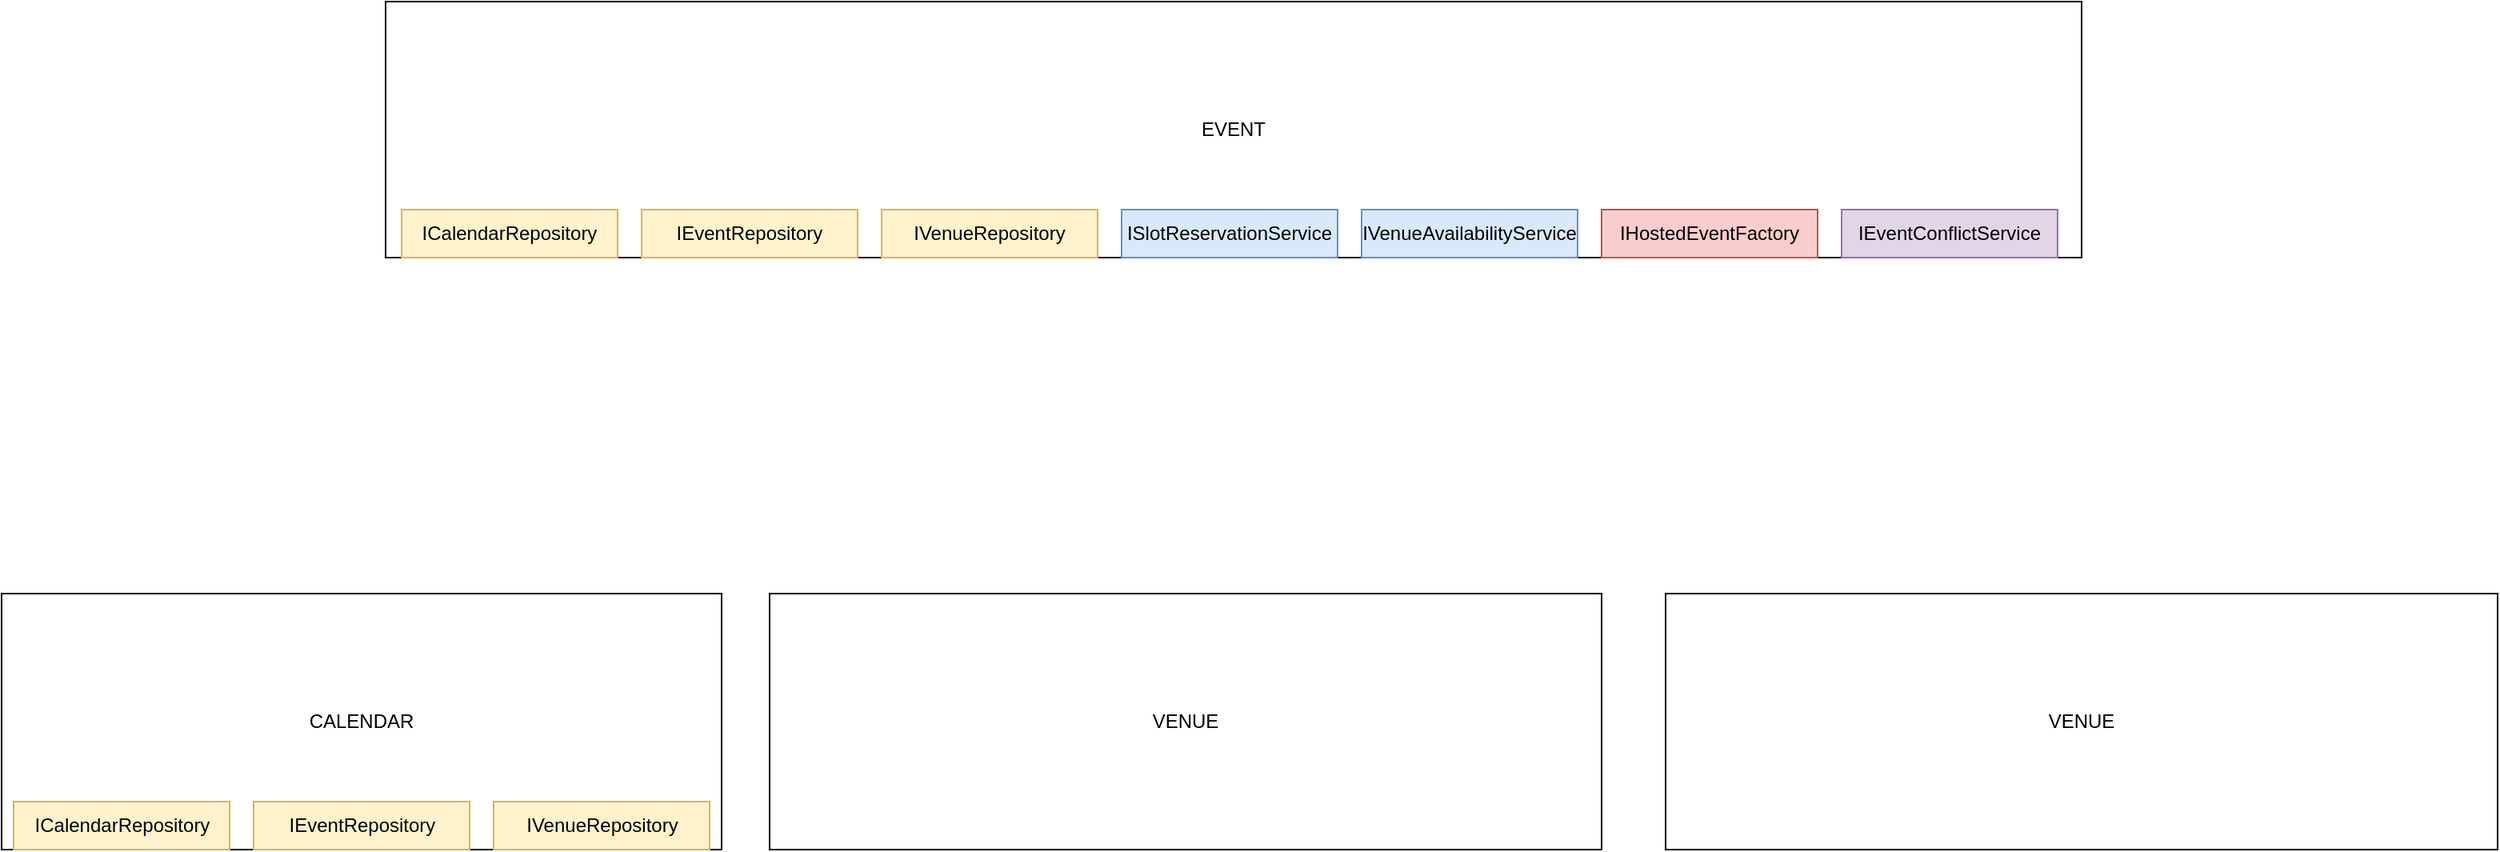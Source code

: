 <mxfile version="24.7.8">
  <diagram name="Page-1" id="87In9eVRsVsPzgSGPspW">
    <mxGraphModel dx="2603" dy="2451" grid="1" gridSize="10" guides="1" tooltips="1" connect="1" arrows="1" fold="1" page="1" pageScale="1" pageWidth="1169" pageHeight="1654" math="0" shadow="0">
      <root>
        <mxCell id="0" />
        <mxCell id="1" parent="0" />
        <mxCell id="NVYWkrNUr2UVajC7P3-T-16" value="CALENDAR" style="rounded=0;whiteSpace=wrap;html=1;" parent="1" vertex="1">
          <mxGeometry x="-120" y="280" width="450" height="160" as="geometry" />
        </mxCell>
        <mxCell id="NVYWkrNUr2UVajC7P3-T-5" value="ICalendarRepository" style="text;html=1;align=center;verticalAlign=middle;whiteSpace=wrap;rounded=0;fillColor=#fff2cc;strokeColor=#d6b656;" parent="1" vertex="1">
          <mxGeometry x="-112.5" y="410" width="135" height="30" as="geometry" />
        </mxCell>
        <mxCell id="NVYWkrNUr2UVajC7P3-T-6" value="IEventRepository" style="text;html=1;align=center;verticalAlign=middle;whiteSpace=wrap;rounded=0;fillColor=#fff2cc;strokeColor=#d6b656;" parent="1" vertex="1">
          <mxGeometry x="37.5" y="410" width="135" height="30" as="geometry" />
        </mxCell>
        <mxCell id="NVYWkrNUr2UVajC7P3-T-7" value="IVenueRepository" style="text;html=1;align=center;verticalAlign=middle;whiteSpace=wrap;rounded=0;fillColor=#fff2cc;strokeColor=#d6b656;rotation=0;" parent="1" vertex="1">
          <mxGeometry x="187.5" y="410" width="135" height="30" as="geometry" />
        </mxCell>
        <mxCell id="NVYWkrNUr2UVajC7P3-T-8" value="EVENT" style="rounded=0;whiteSpace=wrap;html=1;" parent="1" vertex="1">
          <mxGeometry x="120" y="-90" width="1060" height="160" as="geometry" />
        </mxCell>
        <mxCell id="NVYWkrNUr2UVajC7P3-T-9" value="ICalendarRepository" style="text;html=1;align=center;verticalAlign=middle;whiteSpace=wrap;rounded=0;fillColor=#fff2cc;strokeColor=#d6b656;" parent="1" vertex="1">
          <mxGeometry x="130" y="40" width="135" height="30" as="geometry" />
        </mxCell>
        <mxCell id="NVYWkrNUr2UVajC7P3-T-10" value="IEventRepository" style="text;html=1;align=center;verticalAlign=middle;whiteSpace=wrap;rounded=0;fillColor=#fff2cc;strokeColor=#d6b656;" parent="1" vertex="1">
          <mxGeometry x="280" y="40" width="135" height="30" as="geometry" />
        </mxCell>
        <mxCell id="NVYWkrNUr2UVajC7P3-T-11" value="IVenueRepository" style="text;html=1;align=center;verticalAlign=middle;whiteSpace=wrap;rounded=0;fillColor=#fff2cc;strokeColor=#d6b656;rotation=0;" parent="1" vertex="1">
          <mxGeometry x="430" y="40" width="135" height="30" as="geometry" />
        </mxCell>
        <mxCell id="NVYWkrNUr2UVajC7P3-T-12" value="ISlotReservationService" style="text;html=1;align=center;verticalAlign=middle;whiteSpace=wrap;rounded=0;fillColor=#dae8fc;strokeColor=#6c8ebf;" parent="1" vertex="1">
          <mxGeometry x="580" y="40" width="135" height="30" as="geometry" />
        </mxCell>
        <mxCell id="NVYWkrNUr2UVajC7P3-T-13" value="IVenueAvailabilityService" style="text;html=1;align=center;verticalAlign=middle;whiteSpace=wrap;rounded=0;fillColor=#dae8fc;strokeColor=#6c8ebf;" parent="1" vertex="1">
          <mxGeometry x="730" y="40" width="135" height="30" as="geometry" />
        </mxCell>
        <mxCell id="NVYWkrNUr2UVajC7P3-T-14" value="IHostedEventFactory" style="text;html=1;align=center;verticalAlign=middle;whiteSpace=wrap;rounded=0;fillColor=#f8cecc;strokeColor=#b85450;" parent="1" vertex="1">
          <mxGeometry x="880" y="40" width="135" height="30" as="geometry" />
        </mxCell>
        <mxCell id="NVYWkrNUr2UVajC7P3-T-15" value="IEventConflictService" style="text;html=1;align=center;verticalAlign=middle;whiteSpace=wrap;rounded=0;fillColor=#e1d5e7;strokeColor=#9673a6;" parent="1" vertex="1">
          <mxGeometry x="1030" y="40" width="135" height="30" as="geometry" />
        </mxCell>
        <mxCell id="NVYWkrNUr2UVajC7P3-T-17" value="VENUE" style="rounded=0;whiteSpace=wrap;html=1;" parent="1" vertex="1">
          <mxGeometry x="360" y="280" width="520" height="160" as="geometry" />
        </mxCell>
        <mxCell id="NVYWkrNUr2UVajC7P3-T-18" value="VENUE" style="rounded=0;whiteSpace=wrap;html=1;" parent="1" vertex="1">
          <mxGeometry x="920" y="280" width="520" height="160" as="geometry" />
        </mxCell>
      </root>
    </mxGraphModel>
  </diagram>
</mxfile>
